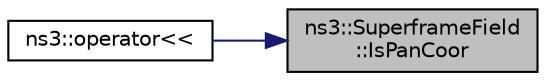 digraph "ns3::SuperframeField::IsPanCoor"
{
 // LATEX_PDF_SIZE
  edge [fontname="Helvetica",fontsize="10",labelfontname="Helvetica",labelfontsize="10"];
  node [fontname="Helvetica",fontsize="10",shape=record];
  rankdir="RL";
  Node1 [label="ns3::SuperframeField\l::IsPanCoor",height=0.2,width=0.4,color="black", fillcolor="grey75", style="filled", fontcolor="black",tooltip="Check if the PAN Coordinator bit is enabled."];
  Node1 -> Node2 [dir="back",color="midnightblue",fontsize="10",style="solid",fontname="Helvetica"];
  Node2 [label="ns3::operator\<\<",height=0.2,width=0.4,color="black", fillcolor="white", style="filled",URL="$namespacens3.html#ad553cf8e1e526d5a7a41a3ab11af9822",tooltip="output stream output operator"];
}

